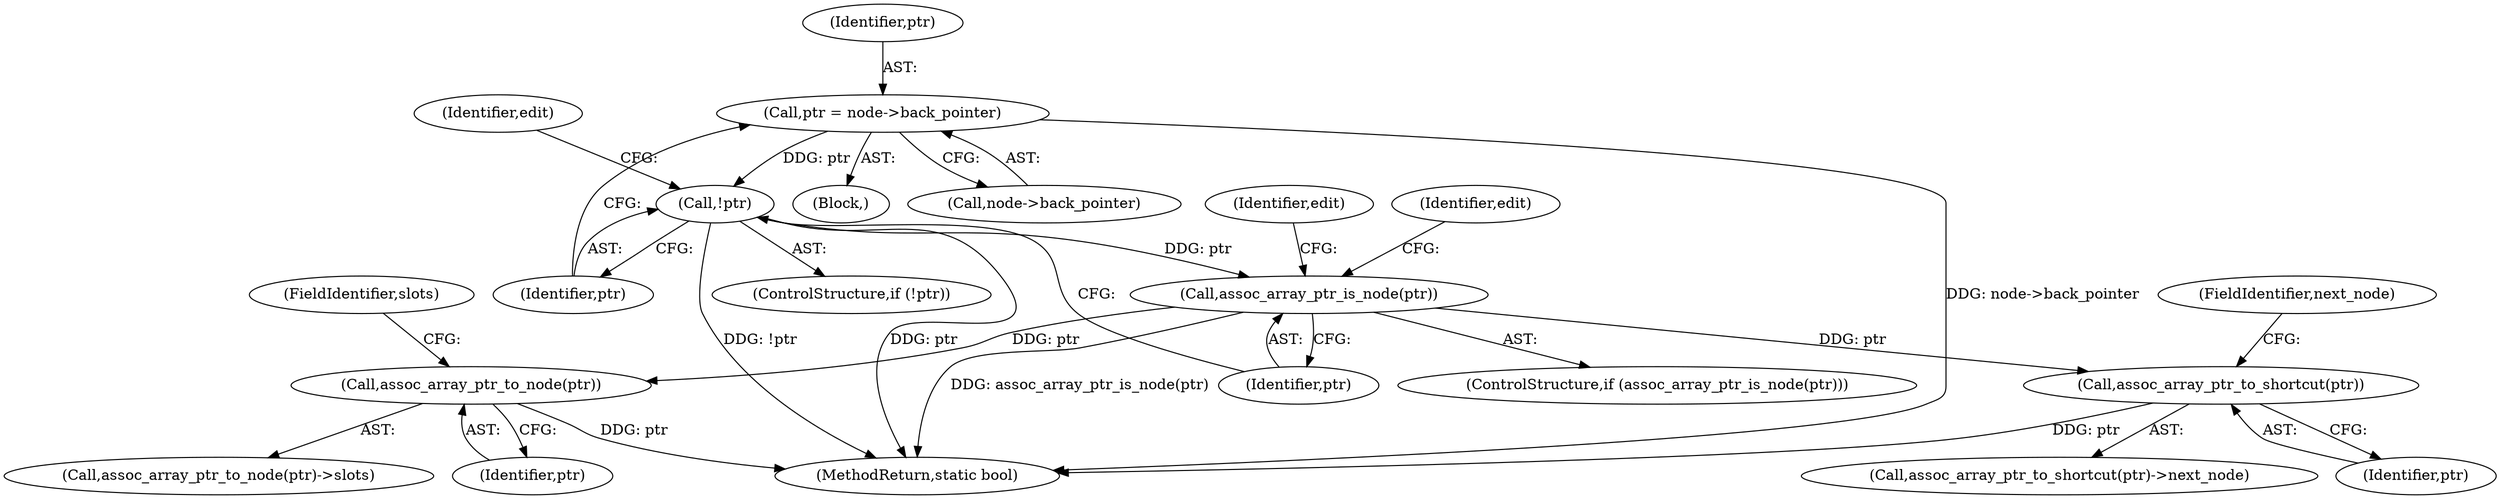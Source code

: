 digraph "0_linux_ea6789980fdaa610d7eb63602c746bf6ec70cd2b@pointer" {
"1000791" [label="(Call,ptr = node->back_pointer)"];
"1000797" [label="(Call,!ptr)"];
"1000815" [label="(Call,assoc_array_ptr_is_node(ptr))"];
"1000828" [label="(Call,assoc_array_ptr_to_node(ptr))"];
"1000845" [label="(Call,assoc_array_ptr_to_shortcut(ptr))"];
"1000796" [label="(ControlStructure,if (!ptr))"];
"1000839" [label="(Identifier,edit)"];
"1000830" [label="(FieldIdentifier,slots)"];
"1000846" [label="(Identifier,ptr)"];
"1000122" [label="(Block,)"];
"1000803" [label="(Identifier,edit)"];
"1000844" [label="(Call,assoc_array_ptr_to_shortcut(ptr)->next_node)"];
"1000845" [label="(Call,assoc_array_ptr_to_shortcut(ptr))"];
"1000828" [label="(Call,assoc_array_ptr_to_node(ptr))"];
"1000814" [label="(ControlStructure,if (assoc_array_ptr_is_node(ptr)))"];
"1000793" [label="(Call,node->back_pointer)"];
"1000797" [label="(Call,!ptr)"];
"1000816" [label="(Identifier,ptr)"];
"1000821" [label="(Identifier,edit)"];
"1000815" [label="(Call,assoc_array_ptr_is_node(ptr))"];
"1000798" [label="(Identifier,ptr)"];
"1000847" [label="(FieldIdentifier,next_node)"];
"1001251" [label="(MethodReturn,static bool)"];
"1000792" [label="(Identifier,ptr)"];
"1000829" [label="(Identifier,ptr)"];
"1000827" [label="(Call,assoc_array_ptr_to_node(ptr)->slots)"];
"1000791" [label="(Call,ptr = node->back_pointer)"];
"1000791" -> "1000122"  [label="AST: "];
"1000791" -> "1000793"  [label="CFG: "];
"1000792" -> "1000791"  [label="AST: "];
"1000793" -> "1000791"  [label="AST: "];
"1000798" -> "1000791"  [label="CFG: "];
"1000791" -> "1001251"  [label="DDG: node->back_pointer"];
"1000791" -> "1000797"  [label="DDG: ptr"];
"1000797" -> "1000796"  [label="AST: "];
"1000797" -> "1000798"  [label="CFG: "];
"1000798" -> "1000797"  [label="AST: "];
"1000803" -> "1000797"  [label="CFG: "];
"1000816" -> "1000797"  [label="CFG: "];
"1000797" -> "1001251"  [label="DDG: ptr"];
"1000797" -> "1001251"  [label="DDG: !ptr"];
"1000797" -> "1000815"  [label="DDG: ptr"];
"1000815" -> "1000814"  [label="AST: "];
"1000815" -> "1000816"  [label="CFG: "];
"1000816" -> "1000815"  [label="AST: "];
"1000821" -> "1000815"  [label="CFG: "];
"1000839" -> "1000815"  [label="CFG: "];
"1000815" -> "1001251"  [label="DDG: assoc_array_ptr_is_node(ptr)"];
"1000815" -> "1000828"  [label="DDG: ptr"];
"1000815" -> "1000845"  [label="DDG: ptr"];
"1000828" -> "1000827"  [label="AST: "];
"1000828" -> "1000829"  [label="CFG: "];
"1000829" -> "1000828"  [label="AST: "];
"1000830" -> "1000828"  [label="CFG: "];
"1000828" -> "1001251"  [label="DDG: ptr"];
"1000845" -> "1000844"  [label="AST: "];
"1000845" -> "1000846"  [label="CFG: "];
"1000846" -> "1000845"  [label="AST: "];
"1000847" -> "1000845"  [label="CFG: "];
"1000845" -> "1001251"  [label="DDG: ptr"];
}
